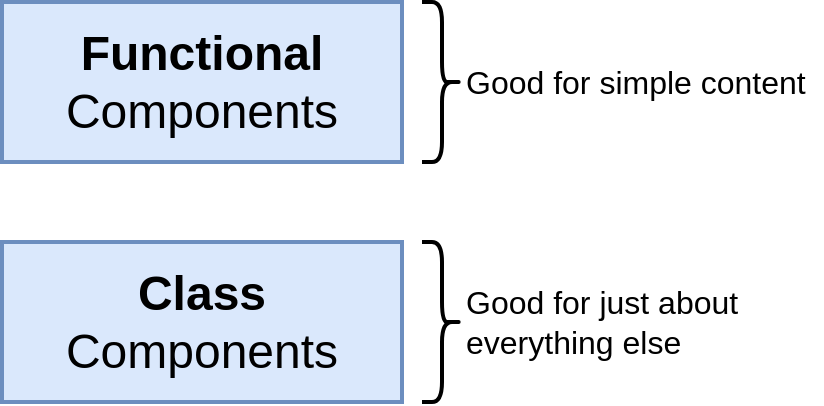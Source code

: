 <mxfile version="10.7.3" type="github"><diagram id="135c9a6a-6300-c412-7ab7-126ad83beb25" name="01 - component"><mxGraphModel dx="1010" dy="555" grid="1" gridSize="10" guides="1" tooltips="1" connect="1" arrows="1" fold="1" page="1" pageScale="1" pageWidth="3300" pageHeight="4681" background="#ffffff" math="0" shadow="0"><root><mxCell id="0"/><mxCell id="1" parent="0"/><mxCell id="2" value="&lt;b&gt;Functional&lt;/b&gt; Components" style="rounded=0;whiteSpace=wrap;html=1;strokeWidth=2;fontSize=24;fillColor=#dae8fc;strokeColor=#6c8ebf;" parent="1" vertex="1"><mxGeometry x="420" y="210" width="200" height="80" as="geometry"/></mxCell><mxCell id="3" value="&lt;b&gt;Class&lt;/b&gt; Components" style="rounded=0;whiteSpace=wrap;html=1;strokeWidth=2;fontSize=24;fillColor=#dae8fc;strokeColor=#6c8ebf;" parent="1" vertex="1"><mxGeometry x="420" y="330" width="200" height="80" as="geometry"/></mxCell><mxCell id="4" value="" style="shape=curlyBracket;whiteSpace=wrap;html=1;rounded=1;strokeWidth=2;fontSize=24;rotation=180;" parent="1" vertex="1"><mxGeometry x="630" y="210" width="20" height="80" as="geometry"/></mxCell><mxCell id="5" value="Good for simple content" style="text;html=1;strokeColor=none;fillColor=none;align=left;verticalAlign=middle;whiteSpace=wrap;rounded=0;fontSize=16;" parent="1" vertex="1"><mxGeometry x="650" y="240" width="180" height="20" as="geometry"/></mxCell><mxCell id="6" value="" style="shape=curlyBracket;whiteSpace=wrap;html=1;rounded=1;strokeWidth=2;fontSize=24;rotation=180;" parent="1" vertex="1"><mxGeometry x="630" y="330" width="20" height="80" as="geometry"/></mxCell><mxCell id="7" value="Good for just about everything else" style="text;html=1;strokeColor=none;fillColor=none;align=left;verticalAlign=middle;whiteSpace=wrap;rounded=0;fontSize=16;" parent="1" vertex="1"><mxGeometry x="650" y="360" width="180" height="20" as="geometry"/></mxCell></root></mxGraphModel></diagram><diagram id="b38b273e-c916-550c-b883-63e623e01d77" name="03 - app"><mxGraphModel dx="1118" dy="502" grid="1" gridSize="10" guides="1" tooltips="1" connect="1" arrows="1" fold="1" page="1" pageScale="1" pageWidth="3300" pageHeight="4681" background="#ffffff" math="0" shadow="0"><root><mxCell id="0"/><mxCell id="1" parent="0"/><mxCell id="2" value="" style="strokeWidth=1;shadow=0;dashed=0;align=center;html=1;shape=mxgraph.mockup.containers.browserWindow;rSize=0;fillColor=#ffffff;strokeColor=#666666;strokeColor2=#008cff;strokeColor3=#c4c4c4;mainText=,;recursiveResize=0;fontSize=19;" vertex="1" parent="1"><mxGeometry x="360" y="230" width="550" height="360" as="geometry"/></mxCell><mxCell id="3" value="Page 1" style="strokeWidth=1;shadow=0;dashed=0;align=center;html=1;shape=mxgraph.mockup.containers.anchor;fontSize=17;fontColor=#666666;align=left;" vertex="1" parent="2"><mxGeometry x="60" y="12" width="110" height="26" as="geometry"/></mxCell><mxCell id="4" value="https://www.draw.io" style="strokeWidth=1;shadow=0;dashed=0;align=center;html=1;shape=mxgraph.mockup.containers.anchor;rSize=0;fontSize=17;fontColor=#666666;align=left;" vertex="1" parent="2"><mxGeometry x="130" y="60" width="250" height="26" as="geometry"/></mxCell><mxCell id="9" value="" style="shape=mxgraph.signs.nature.snowflake;html=1;fillColor=#dae8fc;strokeColor=#6c8ebf;verticalLabelPosition=bottom;verticalAlign=top;align=center;shadow=1;fontSize=19;" vertex="1" parent="2"><mxGeometry x="17" y="132" width="87" height="98" as="geometry"/></mxCell><mxCell id="10" value="" style="shape=mxgraph.signs.nature.snowflake;html=1;fillColor=#dae8fc;strokeColor=#6c8ebf;verticalLabelPosition=bottom;verticalAlign=top;align=center;shadow=1;fontSize=19;" vertex="1" parent="2"><mxGeometry x="450" y="250" width="87" height="98" as="geometry"/></mxCell><mxCell id="11" value="Burr, it's chilly!" style="text;html=1;strokeColor=none;fillColor=none;align=center;verticalAlign=middle;whiteSpace=wrap;rounded=0;shadow=1;fontSize=25;fontStyle=1" vertex="1" parent="2"><mxGeometry x="158.5" y="220" width="233" height="20" as="geometry"/></mxCell><mxCell id="5" value="" style="strokeWidth=1;shadow=0;dashed=0;align=center;html=1;shape=mxgraph.mockup.containers.browserWindow;rSize=0;fillColor=#ffffff;strokeColor=#666666;strokeColor2=#008cff;strokeColor3=#c4c4c4;mainText=,;recursiveResize=0;fontSize=19;" vertex="1" parent="1"><mxGeometry x="930" y="230" width="550" height="360" as="geometry"/></mxCell><mxCell id="6" value="Page 1" style="strokeWidth=1;shadow=0;dashed=0;align=center;html=1;shape=mxgraph.mockup.containers.anchor;fontSize=17;fontColor=#666666;align=left;" vertex="1" parent="5"><mxGeometry x="60" y="12" width="110" height="26" as="geometry"/></mxCell><mxCell id="7" value="https://www.draw.io" style="strokeWidth=1;shadow=0;dashed=0;align=center;html=1;shape=mxgraph.mockup.containers.anchor;rSize=0;fontSize=17;fontColor=#666666;align=left;" vertex="1" parent="5"><mxGeometry x="130" y="60" width="250" height="26" as="geometry"/></mxCell><mxCell id="12" value="Let's hit the beach!" style="text;html=1;strokeColor=none;fillColor=none;align=center;verticalAlign=middle;whiteSpace=wrap;rounded=0;shadow=1;fontSize=25;fontStyle=1" vertex="1" parent="5"><mxGeometry x="158.5" y="220" width="233" height="20" as="geometry"/></mxCell><mxCell id="15" value="" style="shape=mxgraph.signs.nature.sun_3;html=1;fillColor=#ffe6cc;strokeColor=#d79b00;verticalLabelPosition=bottom;verticalAlign=top;align=center;shadow=1;fontSize=25;" vertex="1" parent="5"><mxGeometry x="17" y="122" width="98" height="98" as="geometry"/></mxCell><mxCell id="16" value="" style="shape=mxgraph.signs.nature.sun_3;html=1;fillColor=#ffe6cc;strokeColor=#d79b00;verticalLabelPosition=bottom;verticalAlign=top;align=center;shadow=1;fontSize=25;" vertex="1" parent="5"><mxGeometry x="444.5" y="250" width="98" height="98" as="geometry"/></mxCell><mxCell id="17" value="If the user is:" style="rounded=0;whiteSpace=wrap;html=1;shadow=1;strokeWidth=2;fontSize=25;align=center;fontStyle=1" vertex="1" parent="1"><mxGeometry x="365" y="600" width="180" height="60" as="geometry"/></mxCell><mxCell id="18" value="in the &lt;b&gt;northern&lt;/b&gt; hemisphere" style="rounded=0;whiteSpace=wrap;html=1;shadow=1;strokeWidth=2;fontSize=20;align=center;" vertex="1" parent="1"><mxGeometry x="550" y="600" width="150" height="60" as="geometry"/></mxCell><mxCell id="19" value="and" style="rounded=0;whiteSpace=wrap;html=1;shadow=1;strokeWidth=2;fontSize=20;align=center;" vertex="1" parent="1"><mxGeometry x="700" y="600" width="50" height="60" as="geometry"/></mxCell><mxCell id="20" value="between &lt;b&gt;October&lt;/b&gt; and &lt;b&gt;March&lt;/b&gt;" style="rounded=0;whiteSpace=wrap;html=1;shadow=1;strokeWidth=2;fontSize=18;align=center;" vertex="1" parent="1"><mxGeometry x="750" y="600" width="150" height="60" as="geometry"/></mxCell><mxCell id="21" value="in the &lt;b&gt;southern&lt;/b&gt; hemisphere" style="rounded=0;whiteSpace=wrap;html=1;shadow=1;strokeWidth=2;fontSize=20;align=center;" vertex="1" parent="1"><mxGeometry x="550" y="670" width="150" height="60" as="geometry"/></mxCell><mxCell id="22" value="and" style="rounded=0;whiteSpace=wrap;html=1;shadow=1;strokeWidth=2;fontSize=20;align=center;" vertex="1" parent="1"><mxGeometry x="700" y="670" width="50" height="60" as="geometry"/></mxCell><mxCell id="23" value="between &lt;b&gt;March&lt;/b&gt; and &lt;b&gt;October&lt;/b&gt;" style="rounded=0;whiteSpace=wrap;html=1;shadow=1;strokeWidth=2;fontSize=20;align=center;" vertex="1" parent="1"><mxGeometry x="750" y="670" width="150" height="60" as="geometry"/></mxCell><mxCell id="24" value="If the user is:" style="rounded=0;whiteSpace=wrap;html=1;shadow=1;strokeWidth=2;fontSize=25;align=center;fontStyle=1" vertex="1" parent="1"><mxGeometry x="937.5" y="600" width="180" height="60" as="geometry"/></mxCell><mxCell id="25" value="in the &lt;b&gt;northern&lt;/b&gt; hemisphere" style="rounded=0;whiteSpace=wrap;html=1;shadow=1;strokeWidth=2;fontSize=20;align=center;" vertex="1" parent="1"><mxGeometry x="1122.5" y="600" width="150" height="60" as="geometry"/></mxCell><mxCell id="26" value="and" style="rounded=0;whiteSpace=wrap;html=1;shadow=1;strokeWidth=2;fontSize=20;align=center;" vertex="1" parent="1"><mxGeometry x="1272.5" y="600" width="50" height="60" as="geometry"/></mxCell><mxCell id="27" value="between &lt;b&gt;March&lt;/b&gt; and &lt;b&gt;October&lt;/b&gt;" style="rounded=0;whiteSpace=wrap;html=1;shadow=1;strokeWidth=2;fontSize=18;align=center;" vertex="1" parent="1"><mxGeometry x="1322.5" y="600" width="150" height="60" as="geometry"/></mxCell><mxCell id="28" value="in the &lt;b&gt;southern&lt;/b&gt; hemisphere" style="rounded=0;whiteSpace=wrap;html=1;shadow=1;strokeWidth=2;fontSize=20;align=center;" vertex="1" parent="1"><mxGeometry x="1122.5" y="670" width="150" height="60" as="geometry"/></mxCell><mxCell id="29" value="and" style="rounded=0;whiteSpace=wrap;html=1;shadow=1;strokeWidth=2;fontSize=20;align=center;" vertex="1" parent="1"><mxGeometry x="1272.5" y="670" width="50" height="60" as="geometry"/></mxCell><mxCell id="30" value="between &lt;b style=&quot;font-size: 18px;&quot;&gt;October&lt;/b&gt; and &lt;b style=&quot;font-size: 18px;&quot;&gt;March&lt;/b&gt;" style="rounded=0;whiteSpace=wrap;html=1;shadow=1;strokeWidth=2;fontSize=18;align=center;" vertex="1" parent="1"><mxGeometry x="1322.5" y="670" width="150" height="60" as="geometry"/></mxCell></root></mxGraphModel></diagram><diagram id="d0548cc9-5320-0b9c-56b4-0fb9495e5ba8" name="04 - challenges"><mxGraphModel dx="699" dy="314" grid="1" gridSize="10" guides="1" tooltips="1" connect="1" arrows="1" fold="1" page="1" pageScale="1" pageWidth="3300" pageHeight="4681" background="#ffffff" math="0" shadow="0"><root><mxCell id="0"/><mxCell id="1" parent="0"/><mxCell id="2" value="Need to get the users physical location" style="rounded=0;whiteSpace=wrap;html=1;shadow=1;strokeWidth=2;fontSize=18;align=center;" vertex="1" parent="1"><mxGeometry x="460" y="220" width="350" height="60" as="geometry"/></mxCell><mxCell id="3" value="App Challenges" style="text;html=1;strokeColor=none;fillColor=none;align=center;verticalAlign=middle;whiteSpace=wrap;rounded=0;shadow=1;fontSize=22;fontStyle=1" vertex="1" parent="1"><mxGeometry x="527.5" y="190" width="215" height="20" as="geometry"/></mxCell><mxCell id="4" value="Need to determine the current month" style="rounded=0;whiteSpace=wrap;html=1;shadow=1;strokeWidth=2;fontSize=18;align=center;" vertex="1" parent="1"><mxGeometry x="460" y="290" width="350" height="60" as="geometry"/></mxCell><mxCell id="5" value="Need to change text and styling based on location + month" style="rounded=0;whiteSpace=wrap;html=1;shadow=1;strokeWidth=2;fontSize=18;align=center;" vertex="1" parent="1"><mxGeometry x="460" y="360" width="350" height="60" as="geometry"/></mxCell></root></mxGraphModel></diagram><diagram id="07bbb5fa-17f8-bbfd-c75f-1c35e21137ec" name="05 - hierarchy"><mxGraphModel dx="699" dy="314" grid="1" gridSize="10" guides="1" tooltips="1" connect="1" arrows="1" fold="1" page="1" pageScale="1" pageWidth="3300" pageHeight="4681" background="#ffffff" math="0" shadow="0"><root><mxCell id="0"/><mxCell id="1" parent="0"/><mxCell id="4" style="edgeStyle=orthogonalEdgeStyle;rounded=0;html=1;exitX=0.5;exitY=1;jettySize=auto;orthogonalLoop=1;strokeWidth=2;fontSize=22;" edge="1" parent="1" source="2" target="3"><mxGeometry relative="1" as="geometry"/></mxCell><mxCell id="2" value="App" style="rounded=0;whiteSpace=wrap;html=1;shadow=1;strokeWidth=2;fontSize=22;align=center;" vertex="1" parent="1"><mxGeometry x="680" y="180" width="120" height="60" as="geometry"/></mxCell><mxCell id="3" value="SeasonDisplay" style="rounded=0;whiteSpace=wrap;html=1;shadow=1;strokeWidth=2;fontSize=22;align=center;" vertex="1" parent="1"><mxGeometry x="640" y="350" width="200" height="60" as="geometry"/></mxCell><mxCell id="5" value="" style="shape=curlyBracket;whiteSpace=wrap;html=1;rounded=1;shadow=1;strokeWidth=2;fontSize=22;align=center;" vertex="1" parent="1"><mxGeometry x="640" y="180" width="30" height="60" as="geometry"/></mxCell><mxCell id="6" value="" style="shape=curlyBracket;whiteSpace=wrap;html=1;rounded=1;shadow=1;strokeWidth=2;fontSize=22;align=center;" vertex="1" parent="1"><mxGeometry x="600" y="350" width="30" height="60" as="geometry"/></mxCell><mxCell id="7" value="Has code to determine location + month" style="text;html=1;strokeColor=none;fillColor=none;align=right;verticalAlign=middle;whiteSpace=wrap;rounded=0;shadow=1;fontSize=12;" vertex="1" parent="1"><mxGeometry x="500" y="195" width="140" height="30" as="geometry"/></mxCell><mxCell id="8" value="Shows different text/icons based on props" style="text;html=1;strokeColor=none;fillColor=none;align=right;verticalAlign=middle;whiteSpace=wrap;rounded=0;shadow=1;fontSize=12;" vertex="1" parent="1"><mxGeometry x="460" y="365" width="140" height="30" as="geometry"/></mxCell><mxCell id="9" value="It is summer" style="rounded=0;whiteSpace=wrap;html=1;shadow=1;strokeWidth=2;fontSize=12;align=center;fontStyle=2;fillColor=#f5f5f5;strokeColor=#666666;fontColor=#333333;" vertex="1" parent="1"><mxGeometry x="740" y="290" width="70" height="20" as="geometry"/></mxCell></root></mxGraphModel></diagram><diagram id="571f4bdf-45d3-1124-8949-f28afa1e9a9c" name="07 -geo"><mxGraphModel dx="699" dy="314" grid="1" gridSize="10" guides="1" tooltips="1" connect="1" arrows="1" fold="1" page="1" pageScale="1" pageWidth="3300" pageHeight="4681" background="#ffffff" math="0" shadow="0"><root><mxCell id="0"/><mxCell id="1" parent="0"/><mxCell id="2" value="developer.mozilla.org/en-US/docs/Web/API/Geolocation_API" style="rounded=0;whiteSpace=wrap;html=1;shadow=1;strokeWidth=2;fontSize=16;align=center;" vertex="1" parent="1"><mxGeometry x="500" y="260" width="480" height="60" as="geometry"/></mxCell><mxCell id="3" value="Geolocation API" style="text;html=1;strokeColor=none;fillColor=none;align=center;verticalAlign=middle;whiteSpace=wrap;rounded=0;shadow=1;fontSize=21;fontStyle=1" vertex="1" parent="1"><mxGeometry x="635" y="230" width="210" height="20" as="geometry"/></mxCell></root></mxGraphModel></diagram><diagram id="e0b9c9ac-fe84-3e5a-781c-2610eaebb276" name="06 - timeline"><mxGraphModel dx="699" dy="314" grid="1" gridSize="10" guides="1" tooltips="1" connect="1" arrows="1" fold="1" page="1" pageScale="1" pageWidth="3300" pageHeight="4681" background="#ffffff" math="0" shadow="0"><root><mxCell id="0"/><mxCell id="1" parent="0"/><mxCell id="2" value="JS file loaded by browser" style="rounded=0;whiteSpace=wrap;html=1;shadow=1;strokeWidth=2;fontSize=16;align=center;" vertex="1" parent="1"><mxGeometry x="510" y="90" width="280" height="40" as="geometry"/></mxCell><mxCell id="3" value="App component gets created" style="rounded=0;whiteSpace=wrap;html=1;shadow=1;strokeWidth=2;fontSize=16;align=center;" vertex="1" parent="1"><mxGeometry x="510" y="140" width="280" height="40" as="geometry"/></mxCell><mxCell id="4" value="We call geolocation service" style="rounded=0;whiteSpace=wrap;html=1;shadow=1;strokeWidth=2;fontSize=16;align=center;" vertex="1" parent="1"><mxGeometry x="510" y="190" width="280" height="40" as="geometry"/></mxCell><mxCell id="5" value="App returns JSX, gets rendered to page as HTML" style="rounded=0;whiteSpace=wrap;html=1;shadow=1;strokeWidth=2;fontSize=16;align=center;" vertex="1" parent="1"><mxGeometry x="510" y="240" width="280" height="40" as="geometry"/></mxCell><mxCell id="6" value="We get result of geolocation!" style="rounded=0;whiteSpace=wrap;html=1;shadow=1;strokeWidth=2;fontSize=16;align=center;" vertex="1" parent="1"><mxGeometry x="510" y="320" width="280" height="40" as="geometry"/></mxCell><mxCell id="7" value="" style="endArrow=classic;html=1;strokeWidth=2;fontSize=12;" edge="1" parent="1"><mxGeometry width="50" height="50" relative="1" as="geometry"><mxPoint x="500" y="90" as="sourcePoint"/><mxPoint x="500" y="360" as="targetPoint"/></mxGeometry></mxCell><mxCell id="9" value="Time" style="text;html=1;strokeColor=none;fillColor=none;align=center;verticalAlign=middle;whiteSpace=wrap;rounded=0;shadow=1;fontSize=12;" vertex="1" parent="1"><mxGeometry x="460" y="90" width="40" height="20" as="geometry"/></mxCell><mxCell id="10" value="..." style="text;html=1;strokeColor=none;fillColor=none;align=center;verticalAlign=middle;whiteSpace=wrap;rounded=0;shadow=1;fontSize=16;fontStyle=1" vertex="1" parent="1"><mxGeometry x="630" y="290" width="40" height="20" as="geometry"/></mxCell></root></mxGraphModel></diagram><diagram name="07 - async" id="fb41d762-038f-00e3-d237-1919f80cca71"><mxGraphModel dx="932" dy="419" grid="1" gridSize="10" guides="1" tooltips="1" connect="1" arrows="1" fold="1" page="1" pageScale="1" pageWidth="3300" pageHeight="4681" background="#ffffff" math="0" shadow="0"><root><mxCell id="0"/><mxCell id="1" parent="0"/><mxCell id="2" value="JS file loaded by browser" style="rounded=0;whiteSpace=wrap;html=1;shadow=1;strokeWidth=2;fontSize=16;align=center;" vertex="1" parent="1"><mxGeometry x="510" y="90" width="360" height="40" as="geometry"/></mxCell><mxCell id="3" value="App component gets created" style="rounded=0;whiteSpace=wrap;html=1;shadow=1;strokeWidth=2;fontSize=16;align=center;" vertex="1" parent="1"><mxGeometry x="510" y="140" width="360" height="40" as="geometry"/></mxCell><mxCell id="4" value="We call geolocation service" style="rounded=0;whiteSpace=wrap;html=1;shadow=1;strokeWidth=2;fontSize=16;align=center;" vertex="1" parent="1"><mxGeometry x="510" y="190" width="360" height="40" as="geometry"/></mxCell><mxCell id="5" value="App returns JSX, gets rendered to page as HTML" style="rounded=0;whiteSpace=wrap;html=1;shadow=1;strokeWidth=2;fontSize=16;align=center;" vertex="1" parent="1"><mxGeometry x="510" y="240" width="360" height="40" as="geometry"/></mxCell><mxCell id="6" value="We get result of geolocation!" style="rounded=0;whiteSpace=wrap;html=1;shadow=1;strokeWidth=2;fontSize=16;align=center;" vertex="1" parent="1"><mxGeometry x="510" y="320" width="360" height="40" as="geometry"/></mxCell><mxCell id="7" value="" style="endArrow=classic;html=1;strokeWidth=2;fontSize=12;" edge="1" parent="1"><mxGeometry width="50" height="50" relative="1" as="geometry"><mxPoint x="500" y="90" as="sourcePoint"/><mxPoint x="500" y="410" as="targetPoint"/></mxGeometry></mxCell><mxCell id="8" value="Time" style="text;html=1;strokeColor=none;fillColor=none;align=center;verticalAlign=middle;whiteSpace=wrap;rounded=0;shadow=1;fontSize=12;" vertex="1" parent="1"><mxGeometry x="460" y="90" width="40" height="20" as="geometry"/></mxCell><mxCell id="9" value="..." style="text;html=1;strokeColor=none;fillColor=none;align=center;verticalAlign=middle;whiteSpace=wrap;rounded=0;shadow=1;fontSize=16;fontStyle=1" vertex="1" parent="1"><mxGeometry x="670" y="290" width="40" height="20" as="geometry"/></mxCell><mxCell id="10" value="Tell the component to rerender itself with this new information" style="rounded=0;whiteSpace=wrap;html=1;shadow=1;strokeWidth=2;fontSize=16;align=center;fillColor=#d5e8d4;strokeColor=#82b366;" vertex="1" parent="1"><mxGeometry x="510" y="370" width="360" height="40" as="geometry"/></mxCell></root></mxGraphModel></diagram><diagram id="268ae3a5-9578-1858-c67f-ffedf8be4383" name="11 - state"><mxGraphModel dx="699" dy="314" grid="1" gridSize="10" guides="1" tooltips="1" connect="1" arrows="1" fold="1" page="1" pageScale="1" pageWidth="3300" pageHeight="4681" background="#ffffff" math="0" shadow="0"><root><mxCell id="0"/><mxCell id="1" parent="0"/><mxCell id="2" value="JS file loaded by browser" style="rounded=0;whiteSpace=wrap;html=1;shadow=1;strokeWidth=2;fontSize=16;align=center;" vertex="1" parent="1"><mxGeometry x="530" y="220" width="360" height="40" as="geometry"/></mxCell><mxCell id="3" value="App components 'constructor' function gets called" style="rounded=0;whiteSpace=wrap;html=1;shadow=1;strokeWidth=2;fontSize=16;align=center;" vertex="1" parent="1"><mxGeometry x="530" y="320" width="360" height="40" as="geometry"/></mxCell><mxCell id="4" value="We call geolocation service" style="rounded=0;whiteSpace=wrap;html=1;shadow=1;strokeWidth=2;fontSize=16;align=center;" vertex="1" parent="1"><mxGeometry x="530" y="420" width="360" height="40" as="geometry"/></mxCell><mxCell id="5" value="App returns JSX, gets rendered to page as HTML" style="rounded=0;whiteSpace=wrap;html=1;shadow=1;strokeWidth=2;fontSize=16;align=center;fontStyle=1" vertex="1" parent="1"><mxGeometry x="530" y="520" width="360" height="40" as="geometry"/></mxCell><mxCell id="6" value="We get result of geolocation!" style="rounded=0;whiteSpace=wrap;html=1;shadow=1;strokeWidth=2;fontSize=16;align=center;" vertex="1" parent="1"><mxGeometry x="530" y="600" width="360" height="40" as="geometry"/></mxCell><mxCell id="7" value="" style="endArrow=classic;html=1;strokeWidth=2;fontSize=12;" edge="1" parent="1"><mxGeometry width="50" height="50" relative="1" as="geometry"><mxPoint x="520" y="220" as="sourcePoint"/><mxPoint x="520" y="890" as="targetPoint"/></mxGeometry></mxCell><mxCell id="8" value="Time" style="text;html=1;strokeColor=none;fillColor=none;align=center;verticalAlign=middle;whiteSpace=wrap;rounded=0;shadow=1;fontSize=12;" vertex="1" parent="1"><mxGeometry x="480" y="220" width="40" height="20" as="geometry"/></mxCell><mxCell id="9" value="..." style="text;html=1;strokeColor=none;fillColor=none;align=center;verticalAlign=middle;whiteSpace=wrap;rounded=0;shadow=1;fontSize=16;fontStyle=1" vertex="1" parent="1"><mxGeometry x="690" y="570" width="40" height="20" as="geometry"/></mxCell><mxCell id="13" value="Instance of App component is created" style="rounded=0;whiteSpace=wrap;html=1;shadow=1;strokeWidth=2;fontSize=16;align=center;" vertex="1" parent="1"><mxGeometry x="530" y="270" width="360" height="40" as="geometry"/></mxCell><mxCell id="14" value="State object is created and assigned to the 'this.state' property" style="rounded=0;whiteSpace=wrap;html=1;shadow=1;strokeWidth=2;fontSize=16;align=center;" vertex="1" parent="1"><mxGeometry x="530" y="370" width="360" height="40" as="geometry"/></mxCell><mxCell id="15" value="React calls the components render method" style="rounded=0;whiteSpace=wrap;html=1;shadow=1;strokeWidth=2;fontSize=16;align=center;" vertex="1" parent="1"><mxGeometry x="530" y="470" width="360" height="40" as="geometry"/></mxCell><mxCell id="16" value="We update our state object with a call to 'this.setState'" style="rounded=0;whiteSpace=wrap;html=1;shadow=1;strokeWidth=2;fontSize=16;align=center;" vertex="1" parent="1"><mxGeometry x="530" y="650" width="360" height="40" as="geometry"/></mxCell><mxCell id="17" value="React sees that we updated the state of a component" style="rounded=0;whiteSpace=wrap;html=1;shadow=1;strokeWidth=2;fontSize=16;align=center;" vertex="1" parent="1"><mxGeometry x="530" y="700" width="360" height="40" as="geometry"/></mxCell><mxCell id="18" value="React calls our 'render' method a second time" style="rounded=0;whiteSpace=wrap;html=1;shadow=1;strokeWidth=2;fontSize=16;align=center;" vertex="1" parent="1"><mxGeometry x="530" y="750" width="360" height="40" as="geometry"/></mxCell><mxCell id="19" value="Render method returns some (updated) JSX" style="rounded=0;whiteSpace=wrap;html=1;shadow=1;strokeWidth=2;fontSize=16;align=center;fontStyle=1" vertex="1" parent="1"><mxGeometry x="530" y="800" width="360" height="40" as="geometry"/></mxCell><mxCell id="20" value="React takes that JSX and updates content on the screen" style="rounded=0;whiteSpace=wrap;html=1;shadow=1;strokeWidth=2;fontSize=16;align=center;" vertex="1" parent="1"><mxGeometry x="530" y="850" width="360" height="40" as="geometry"/></mxCell></root></mxGraphModel></diagram><diagram id="9293fff5-c206-628e-585f-874989c804d8" name="12 - neither"><mxGraphModel dx="932" dy="419" grid="1" gridSize="10" guides="1" tooltips="1" connect="1" arrows="1" fold="1" page="1" pageScale="1" pageWidth="3300" pageHeight="4681" background="#ffffff" math="0" shadow="0"><root><mxCell id="0"/><mxCell id="1" parent="0"/><mxCell id="5" style="edgeStyle=orthogonalEdgeStyle;rounded=0;html=1;exitX=1;exitY=0.5;jettySize=auto;orthogonalLoop=1;strokeWidth=2;fontSize=18;" edge="1" parent="1" source="2"><mxGeometry relative="1" as="geometry"><mxPoint x="870.333" y="310.333" as="targetPoint"/></mxGeometry></mxCell><mxCell id="2" value="No errorMessage" style="rounded=0;whiteSpace=wrap;html=1;shadow=1;strokeWidth=2;fontSize=18;align=center;fillColor=#ffe6cc;strokeColor=#d79b00;" vertex="1" parent="1"><mxGeometry x="650" y="280" width="180" height="60" as="geometry"/></mxCell><mxCell id="4" value="Have latitude" style="rounded=0;whiteSpace=wrap;html=1;shadow=1;strokeWidth=2;fontSize=18;align=center;fillColor=#d5e8d4;strokeColor=#82b366;" vertex="1" parent="1"><mxGeometry x="470" y="280" width="180" height="60" as="geometry"/></mxCell><mxCell id="6" value="Show latittude" style="rounded=0;whiteSpace=wrap;html=1;shadow=1;strokeWidth=2;fontSize=18;align=center;" vertex="1" parent="1"><mxGeometry x="870" y="280" width="180" height="60" as="geometry"/></mxCell><mxCell id="7" style="edgeStyle=orthogonalEdgeStyle;rounded=0;html=1;exitX=1;exitY=0.5;jettySize=auto;orthogonalLoop=1;strokeWidth=2;fontSize=18;" edge="1" source="8" parent="1"><mxGeometry relative="1" as="geometry"><mxPoint x="870.333" y="390.333" as="targetPoint"/></mxGeometry></mxCell><mxCell id="8" value="Have errorMessage" style="rounded=0;whiteSpace=wrap;html=1;shadow=1;strokeWidth=2;fontSize=18;align=center;fillColor=#d5e8d4;strokeColor=#82b366;" vertex="1" parent="1"><mxGeometry x="650" y="360" width="180" height="60" as="geometry"/></mxCell><mxCell id="9" value="No latitude" style="rounded=0;whiteSpace=wrap;html=1;shadow=1;strokeWidth=2;fontSize=18;align=center;fillColor=#ffe6cc;strokeColor=#d79b00;" vertex="1" parent="1"><mxGeometry x="470" y="360" width="180" height="60" as="geometry"/></mxCell><mxCell id="10" value="Show error" style="rounded=0;whiteSpace=wrap;html=1;shadow=1;strokeWidth=2;fontSize=18;align=center;" vertex="1" parent="1"><mxGeometry x="870" y="360" width="180" height="60" as="geometry"/></mxCell><mxCell id="11" style="edgeStyle=orthogonalEdgeStyle;rounded=0;html=1;exitX=1;exitY=0.5;jettySize=auto;orthogonalLoop=1;strokeWidth=2;fontSize=18;" edge="1" source="12" parent="1"><mxGeometry relative="1" as="geometry"><mxPoint x="870.333" y="470.333" as="targetPoint"/></mxGeometry></mxCell><mxCell id="12" value="No errorMessage" style="rounded=0;whiteSpace=wrap;html=1;shadow=1;strokeWidth=2;fontSize=18;align=center;fillColor=#ffe6cc;strokeColor=#d79b00;" vertex="1" parent="1"><mxGeometry x="650" y="440" width="180" height="60" as="geometry"/></mxCell><mxCell id="13" value="No latitude" style="rounded=0;whiteSpace=wrap;html=1;shadow=1;strokeWidth=2;fontSize=18;align=center;fillColor=#ffe6cc;strokeColor=#d79b00;" vertex="1" parent="1"><mxGeometry x="470" y="440" width="180" height="60" as="geometry"/></mxCell><mxCell id="14" value="Show &quot;loading&quot;" style="rounded=0;whiteSpace=wrap;html=1;shadow=1;strokeWidth=2;fontSize=18;align=center;" vertex="1" parent="1"><mxGeometry x="870" y="440" width="180" height="60" as="geometry"/></mxCell></root></mxGraphModel></diagram><diagram id="88bb7be3-4a9e-2ce4-f7a0-e6b5838fba54" name="15 - purpose"><mxGraphModel dx="849" dy="419" grid="1" gridSize="10" guides="1" tooltips="1" connect="1" arrows="1" fold="1" page="1" pageScale="1" pageWidth="3300" pageHeight="4681" background="#ffffff" math="0" shadow="0"><root><mxCell id="0"/><mxCell id="1" parent="0"/><mxCell id="2" value="constructor" style="rounded=0;whiteSpace=wrap;html=1;shadow=1;strokeWidth=2;fontSize=18;align=center;" vertex="1" parent="1"><mxGeometry x="595" y="170" width="230" height="40" as="geometry"/></mxCell><mxCell id="3" value="Component Lifecycle" style="text;html=1;strokeColor=none;fillColor=none;align=center;verticalAlign=middle;whiteSpace=wrap;rounded=0;shadow=1;fontSize=18;fontStyle=1" vertex="1" parent="1"><mxGeometry x="610" y="135" width="200" height="20" as="geometry"/></mxCell><mxCell id="4" value="componentDidMount" style="rounded=0;whiteSpace=wrap;html=1;shadow=1;strokeWidth=2;fontSize=18;align=center;" vertex="1" parent="1"><mxGeometry x="595" y="300" width="230" height="40" as="geometry"/></mxCell><mxCell id="5" value="render" style="rounded=0;whiteSpace=wrap;html=1;shadow=1;strokeWidth=2;fontSize=18;align=center;" vertex="1" parent="1"><mxGeometry x="595" y="220" width="230" height="40" as="geometry"/></mxCell><mxCell id="7" value="Content visible on screen" style="text;html=1;strokeColor=none;fillColor=none;align=center;verticalAlign=middle;whiteSpace=wrap;rounded=0;shadow=1;fontSize=13;fontStyle=2" vertex="1" parent="1"><mxGeometry x="615" y="270" width="195" height="20" as="geometry"/></mxCell><mxCell id="8" value="" style="endArrow=classic;html=1;strokeWidth=2;fontSize=18;" edge="1" parent="1"><mxGeometry width="50" height="50" relative="1" as="geometry"><mxPoint x="585" y="170" as="sourcePoint"/><mxPoint x="585" y="500" as="targetPoint"/></mxGeometry></mxCell><mxCell id="9" value="Time" style="text;html=1;strokeColor=none;fillColor=none;align=center;verticalAlign=middle;whiteSpace=wrap;rounded=0;shadow=1;fontSize=18;" vertex="1" parent="1"><mxGeometry x="540" y="170" width="40" height="20" as="geometry"/></mxCell><mxCell id="10" value="componentDidUpdate" style="rounded=0;whiteSpace=wrap;html=1;shadow=1;strokeWidth=2;fontSize=18;align=center;" vertex="1" parent="1"><mxGeometry x="595" y="378" width="230" height="40" as="geometry"/></mxCell><mxCell id="11" value="Sit and wait for updates..." style="text;html=1;strokeColor=none;fillColor=none;align=center;verticalAlign=middle;whiteSpace=wrap;rounded=0;shadow=1;fontSize=13;fontStyle=2" vertex="1" parent="1"><mxGeometry x="612.5" y="350" width="195" height="20" as="geometry"/></mxCell><mxCell id="12" value="Sit and wait until this component is not longer shown" style="text;html=1;strokeColor=none;fillColor=none;align=center;verticalAlign=middle;whiteSpace=wrap;rounded=0;shadow=1;fontSize=13;fontStyle=2" vertex="1" parent="1"><mxGeometry x="612.5" y="429" width="195" height="20" as="geometry"/></mxCell><mxCell id="13" value="componentWillUnmount" style="rounded=0;whiteSpace=wrap;html=1;shadow=1;strokeWidth=2;fontSize=18;align=center;" vertex="1" parent="1"><mxGeometry x="597.5" y="460" width="230" height="40" as="geometry"/></mxCell><mxCell id="16" value="" style="shape=curlyBracket;whiteSpace=wrap;html=1;rounded=1;shadow=1;strokeWidth=2;fontSize=13;align=center;rotation=180;" vertex="1" parent="1"><mxGeometry x="830" y="170" width="20" height="40" as="geometry"/></mxCell><mxCell id="17" value="Good place to do one-time setup" style="text;html=1;strokeColor=none;fillColor=none;align=left;verticalAlign=middle;whiteSpace=wrap;rounded=0;shadow=1;fontSize=11;" vertex="1" parent="1"><mxGeometry x="850" y="175" width="120" height="30" as="geometry"/></mxCell><mxCell id="18" value="" style="shape=curlyBracket;whiteSpace=wrap;html=1;rounded=1;shadow=1;strokeWidth=2;fontSize=13;align=center;rotation=180;" vertex="1" parent="1"><mxGeometry x="830" y="220" width="20" height="40" as="geometry"/></mxCell><mxCell id="19" value="Avoid doing anything besides returning JSX" style="text;html=1;strokeColor=none;fillColor=none;align=left;verticalAlign=middle;whiteSpace=wrap;rounded=0;shadow=1;fontSize=11;" vertex="1" parent="1"><mxGeometry x="850" y="225" width="120" height="30" as="geometry"/></mxCell><mxCell id="20" value="" style="shape=curlyBracket;whiteSpace=wrap;html=1;rounded=1;shadow=1;strokeWidth=2;fontSize=13;align=center;rotation=180;" vertex="1" parent="1"><mxGeometry x="830" y="300" width="20" height="40" as="geometry"/></mxCell><mxCell id="21" value="Good place to do data-loading!" style="text;html=1;strokeColor=none;fillColor=none;align=left;verticalAlign=middle;whiteSpace=wrap;rounded=0;shadow=1;fontSize=11;" vertex="1" parent="1"><mxGeometry x="850" y="305" width="120" height="30" as="geometry"/></mxCell><mxCell id="24" value="" style="shape=curlyBracket;whiteSpace=wrap;html=1;rounded=1;shadow=1;strokeWidth=2;fontSize=13;align=center;rotation=180;" vertex="1" parent="1"><mxGeometry x="830" y="378" width="20" height="40" as="geometry"/></mxCell><mxCell id="25" value="Good place to do more data-loading when state/props change" style="text;html=1;strokeColor=none;fillColor=none;align=left;verticalAlign=middle;whiteSpace=wrap;rounded=0;shadow=1;fontSize=11;" vertex="1" parent="1"><mxGeometry x="850" y="383" width="170" height="30" as="geometry"/></mxCell><mxCell id="26" value="" style="shape=curlyBracket;whiteSpace=wrap;html=1;rounded=1;shadow=1;strokeWidth=2;fontSize=13;align=center;rotation=180;" vertex="1" parent="1"><mxGeometry x="832" y="460" width="20" height="40" as="geometry"/></mxCell><mxCell id="27" value="Good place to do cleanup (especially for non-React stuff)" style="text;html=1;strokeColor=none;fillColor=none;align=left;verticalAlign=middle;whiteSpace=wrap;rounded=0;shadow=1;fontSize=11;" vertex="1" parent="1"><mxGeometry x="852" y="465" width="188" height="30" as="geometry"/></mxCell></root></mxGraphModel></diagram><diagram name="14 - others" id="fbc3a868-f950-1756-890a-6b0e220ea7f5"><mxGraphModel dx="849" dy="419" grid="1" gridSize="10" guides="1" tooltips="1" connect="1" arrows="1" fold="1" page="1" pageScale="1" pageWidth="3300" pageHeight="4681" background="#ffffff" math="0" shadow="0"><root><mxCell id="0"/><mxCell id="1" parent="0"/><mxCell id="2" value="constructor" style="rounded=0;whiteSpace=wrap;html=1;shadow=1;strokeWidth=2;fontSize=18;align=center;" vertex="1" parent="1"><mxGeometry x="595" y="170" width="230" height="40" as="geometry"/></mxCell><mxCell id="3" value="Component Lifecycle" style="text;html=1;strokeColor=none;fillColor=none;align=center;verticalAlign=middle;whiteSpace=wrap;rounded=0;shadow=1;fontSize=18;fontStyle=1" vertex="1" parent="1"><mxGeometry x="607.5" y="147" width="200" height="20" as="geometry"/></mxCell><mxCell id="4" value="componentDidMount" style="rounded=0;whiteSpace=wrap;html=1;shadow=1;strokeWidth=2;fontSize=18;align=center;" vertex="1" parent="1"><mxGeometry x="595" y="300" width="230" height="40" as="geometry"/></mxCell><mxCell id="5" value="render" style="rounded=0;whiteSpace=wrap;html=1;shadow=1;strokeWidth=2;fontSize=18;align=center;" vertex="1" parent="1"><mxGeometry x="595" y="220" width="230" height="40" as="geometry"/></mxCell><mxCell id="6" value="Content visible on screen" style="text;html=1;strokeColor=none;fillColor=none;align=center;verticalAlign=middle;whiteSpace=wrap;rounded=0;shadow=1;fontSize=13;fontStyle=2" vertex="1" parent="1"><mxGeometry x="615" y="270" width="195" height="20" as="geometry"/></mxCell><mxCell id="7" value="" style="endArrow=classic;html=1;strokeWidth=2;fontSize=18;" edge="1" parent="1"><mxGeometry width="50" height="50" relative="1" as="geometry"><mxPoint x="585" y="170" as="sourcePoint"/><mxPoint x="585" y="500" as="targetPoint"/></mxGeometry></mxCell><mxCell id="8" value="Time" style="text;html=1;strokeColor=none;fillColor=none;align=center;verticalAlign=middle;whiteSpace=wrap;rounded=0;shadow=1;fontSize=18;" vertex="1" parent="1"><mxGeometry x="540" y="170" width="40" height="20" as="geometry"/></mxCell><mxCell id="9" value="componentDidUpdate" style="rounded=0;whiteSpace=wrap;html=1;shadow=1;strokeWidth=2;fontSize=18;align=center;" vertex="1" parent="1"><mxGeometry x="595" y="378" width="230" height="40" as="geometry"/></mxCell><mxCell id="10" value="Sit and wait for updates..." style="text;html=1;strokeColor=none;fillColor=none;align=center;verticalAlign=middle;whiteSpace=wrap;rounded=0;shadow=1;fontSize=13;fontStyle=2" vertex="1" parent="1"><mxGeometry x="612.5" y="350" width="195" height="20" as="geometry"/></mxCell><mxCell id="11" value="Sit and wait until this component is not longer shown" style="text;html=1;strokeColor=none;fillColor=none;align=center;verticalAlign=middle;whiteSpace=wrap;rounded=0;shadow=1;fontSize=13;fontStyle=2" vertex="1" parent="1"><mxGeometry x="612.5" y="429" width="195" height="20" as="geometry"/></mxCell><mxCell id="12" value="componentWillUnmount" style="rounded=0;whiteSpace=wrap;html=1;shadow=1;strokeWidth=2;fontSize=18;align=center;" vertex="1" parent="1"><mxGeometry x="597.5" y="460" width="230" height="40" as="geometry"/></mxCell><mxCell id="13" value="shouldComponentUpdate" style="rounded=0;whiteSpace=wrap;html=1;shadow=1;strokeWidth=2;fontSize=18;align=center;" vertex="1" parent="1"><mxGeometry x="910" y="220" width="230" height="40" as="geometry"/></mxCell><mxCell id="14" value="getDerivedStateFromProps" style="rounded=0;whiteSpace=wrap;html=1;shadow=1;strokeWidth=2;fontSize=18;align=center;" vertex="1" parent="1"><mxGeometry x="910" y="270" width="230" height="40" as="geometry"/></mxCell><mxCell id="15" value="getSnapshotBeforeUpdate" style="rounded=0;whiteSpace=wrap;html=1;shadow=1;strokeWidth=2;fontSize=18;align=center;" vertex="1" parent="1"><mxGeometry x="910" y="320" width="230" height="40" as="geometry"/></mxCell><mxCell id="16" value="Other lifecycle methods (rarely used)" style="text;html=1;strokeColor=none;fillColor=none;align=center;verticalAlign=middle;whiteSpace=wrap;rounded=0;shadow=1;fontSize=18;fontStyle=1" vertex="1" parent="1"><mxGeometry x="925" y="189" width="200" height="20" as="geometry"/></mxCell></root></mxGraphModel></diagram><diagram id="a6c106b0-14c2-fefe-abec-54485f88c31b" name="16 - babel"><mxGraphModel dx="699" dy="314" grid="1" gridSize="10" guides="1" tooltips="1" connect="1" arrows="1" fold="1" page="1" pageScale="1" pageWidth="3300" pageHeight="4681" background="#ffffff" math="0" shadow="0"><root><mxCell id="0"/><mxCell id="1" parent="0"/><mxCell id="2" value="babeljs.io" style="rounded=0;whiteSpace=wrap;html=1;shadow=1;strokeWidth=2;fontSize=23;align=center;fontStyle=1;fillColor=#dae8fc;strokeColor=#6c8ebf;" vertex="1" parent="1"><mxGeometry x="500" y="260" width="270" height="60" as="geometry"/></mxCell></root></mxGraphModel></diagram><diagram id="26b6499f-04b0-7647-e057-73f72f0aba4f" name="17 - month"><mxGraphModel dx="1118" dy="502" grid="1" gridSize="10" guides="1" tooltips="1" connect="1" arrows="1" fold="1" page="1" pageScale="1" pageWidth="3300" pageHeight="4681" background="#ffffff" math="0" shadow="0"><root><mxCell id="0"/><mxCell id="1" parent="0"/><mxCell id="2" value="0" style="rounded=0;whiteSpace=wrap;html=1;shadow=1;strokeWidth=2;fontSize=23;align=center;fillColor=#dae8fc;strokeColor=#6c8ebf;" vertex="1" parent="1"><mxGeometry x="450" y="240" width="90" height="60" as="geometry"/></mxCell><mxCell id="3" value="Jan" style="rounded=0;whiteSpace=wrap;html=1;shadow=1;strokeWidth=2;fontSize=23;align=center;" vertex="1" parent="1"><mxGeometry x="450" y="300" width="90" height="60" as="geometry"/></mxCell><mxCell id="4" value="1" style="rounded=0;whiteSpace=wrap;html=1;shadow=1;strokeWidth=2;fontSize=23;align=center;fillColor=#dae8fc;strokeColor=#6c8ebf;" vertex="1" parent="1"><mxGeometry x="540" y="240" width="90" height="60" as="geometry"/></mxCell><mxCell id="5" value="Feb" style="rounded=0;whiteSpace=wrap;html=1;shadow=1;strokeWidth=2;fontSize=23;align=center;" vertex="1" parent="1"><mxGeometry x="540" y="300" width="90" height="60" as="geometry"/></mxCell><mxCell id="6" value="2" style="rounded=0;whiteSpace=wrap;html=1;shadow=1;strokeWidth=2;fontSize=23;align=center;fillColor=#dae8fc;strokeColor=#6c8ebf;" vertex="1" parent="1"><mxGeometry x="630" y="240" width="90" height="60" as="geometry"/></mxCell><mxCell id="7" value="Mar" style="rounded=0;whiteSpace=wrap;html=1;shadow=1;strokeWidth=2;fontSize=23;align=center;" vertex="1" parent="1"><mxGeometry x="630" y="300" width="90" height="60" as="geometry"/></mxCell><mxCell id="8" value="3" style="rounded=0;whiteSpace=wrap;html=1;shadow=1;strokeWidth=2;fontSize=23;align=center;fillColor=#ffe6cc;strokeColor=#d79b00;" vertex="1" parent="1"><mxGeometry x="720" y="240" width="90" height="60" as="geometry"/></mxCell><mxCell id="9" value="Apr" style="rounded=0;whiteSpace=wrap;html=1;shadow=1;strokeWidth=2;fontSize=23;align=center;" vertex="1" parent="1"><mxGeometry x="720" y="300" width="90" height="60" as="geometry"/></mxCell><mxCell id="10" value="4" style="rounded=0;whiteSpace=wrap;html=1;shadow=1;strokeWidth=2;fontSize=23;align=center;fillColor=#ffe6cc;strokeColor=#d79b00;" vertex="1" parent="1"><mxGeometry x="810" y="240" width="90" height="60" as="geometry"/></mxCell><mxCell id="11" value="May" style="rounded=0;whiteSpace=wrap;html=1;shadow=1;strokeWidth=2;fontSize=23;align=center;" vertex="1" parent="1"><mxGeometry x="810" y="300" width="90" height="60" as="geometry"/></mxCell><mxCell id="12" value="5" style="rounded=0;whiteSpace=wrap;html=1;shadow=1;strokeWidth=2;fontSize=23;align=center;fillColor=#ffe6cc;strokeColor=#d79b00;" vertex="1" parent="1"><mxGeometry x="900" y="240" width="90" height="60" as="geometry"/></mxCell><mxCell id="13" value="Jun" style="rounded=0;whiteSpace=wrap;html=1;shadow=1;strokeWidth=2;fontSize=23;align=center;" vertex="1" parent="1"><mxGeometry x="900" y="300" width="90" height="60" as="geometry"/></mxCell><mxCell id="14" value="6" style="rounded=0;whiteSpace=wrap;html=1;shadow=1;strokeWidth=2;fontSize=23;align=center;fillColor=#ffe6cc;strokeColor=#d79b00;" vertex="1" parent="1"><mxGeometry x="990" y="240" width="90" height="60" as="geometry"/></mxCell><mxCell id="15" value="Jul" style="rounded=0;whiteSpace=wrap;html=1;shadow=1;strokeWidth=2;fontSize=23;align=center;" vertex="1" parent="1"><mxGeometry x="990" y="300" width="90" height="60" as="geometry"/></mxCell><mxCell id="16" value="7" style="rounded=0;whiteSpace=wrap;html=1;shadow=1;strokeWidth=2;fontSize=23;align=center;fillColor=#ffe6cc;strokeColor=#d79b00;" vertex="1" parent="1"><mxGeometry x="1080" y="240" width="90" height="60" as="geometry"/></mxCell><mxCell id="17" value="Aug" style="rounded=0;whiteSpace=wrap;html=1;shadow=1;strokeWidth=2;fontSize=23;align=center;" vertex="1" parent="1"><mxGeometry x="1080" y="300" width="90" height="60" as="geometry"/></mxCell><mxCell id="18" value="8" style="rounded=0;whiteSpace=wrap;html=1;shadow=1;strokeWidth=2;fontSize=23;align=center;fillColor=#ffe6cc;strokeColor=#d79b00;" vertex="1" parent="1"><mxGeometry x="1170" y="240" width="90" height="60" as="geometry"/></mxCell><mxCell id="19" value="Sept" style="rounded=0;whiteSpace=wrap;html=1;shadow=1;strokeWidth=2;fontSize=23;align=center;" vertex="1" parent="1"><mxGeometry x="1170" y="300" width="90" height="60" as="geometry"/></mxCell><mxCell id="20" value="9" style="rounded=0;whiteSpace=wrap;html=1;shadow=1;strokeWidth=2;fontSize=23;align=center;fillColor=#dae8fc;strokeColor=#6c8ebf;" vertex="1" parent="1"><mxGeometry x="1260" y="240" width="90" height="60" as="geometry"/></mxCell><mxCell id="21" value="Oct" style="rounded=0;whiteSpace=wrap;html=1;shadow=1;strokeWidth=2;fontSize=23;align=center;" vertex="1" parent="1"><mxGeometry x="1260" y="300" width="90" height="60" as="geometry"/></mxCell><mxCell id="22" value="10" style="rounded=0;whiteSpace=wrap;html=1;shadow=1;strokeWidth=2;fontSize=23;align=center;fillColor=#dae8fc;strokeColor=#6c8ebf;" vertex="1" parent="1"><mxGeometry x="1350" y="240" width="90" height="60" as="geometry"/></mxCell><mxCell id="23" value="Nov" style="rounded=0;whiteSpace=wrap;html=1;shadow=1;strokeWidth=2;fontSize=23;align=center;" vertex="1" parent="1"><mxGeometry x="1350" y="300" width="90" height="60" as="geometry"/></mxCell><mxCell id="24" value="11" style="rounded=0;whiteSpace=wrap;html=1;shadow=1;strokeWidth=2;fontSize=23;align=center;fillColor=#dae8fc;strokeColor=#6c8ebf;" vertex="1" parent="1"><mxGeometry x="1440" y="240" width="90" height="60" as="geometry"/></mxCell><mxCell id="25" value="Dec" style="rounded=0;whiteSpace=wrap;html=1;shadow=1;strokeWidth=2;fontSize=23;align=center;" vertex="1" parent="1"><mxGeometry x="1440" y="300" width="90" height="60" as="geometry"/></mxCell><mxCell id="26" value="Northern Hemisphere" style="text;html=1;strokeColor=none;fillColor=none;align=center;verticalAlign=middle;whiteSpace=wrap;rounded=0;shadow=1;fontSize=23;" vertex="1" parent="1"><mxGeometry x="450" y="190" width="225" height="20" as="geometry"/></mxCell><mxCell id="27" value="0" style="rounded=0;whiteSpace=wrap;html=1;shadow=1;strokeWidth=2;fontSize=23;align=center;fillColor=#ffe6cc;strokeColor=#d79b00;" vertex="1" parent="1"><mxGeometry x="450" y="470" width="90" height="60" as="geometry"/></mxCell><mxCell id="28" value="Jan" style="rounded=0;whiteSpace=wrap;html=1;shadow=1;strokeWidth=2;fontSize=23;align=center;" vertex="1" parent="1"><mxGeometry x="450" y="530" width="90" height="60" as="geometry"/></mxCell><mxCell id="29" value="1" style="rounded=0;whiteSpace=wrap;html=1;shadow=1;strokeWidth=2;fontSize=23;align=center;fillColor=#ffe6cc;strokeColor=#d79b00;" vertex="1" parent="1"><mxGeometry x="540" y="470" width="90" height="60" as="geometry"/></mxCell><mxCell id="30" value="Feb" style="rounded=0;whiteSpace=wrap;html=1;shadow=1;strokeWidth=2;fontSize=23;align=center;" vertex="1" parent="1"><mxGeometry x="540" y="530" width="90" height="60" as="geometry"/></mxCell><mxCell id="31" value="2" style="rounded=0;whiteSpace=wrap;html=1;shadow=1;strokeWidth=2;fontSize=23;align=center;fillColor=#ffe6cc;strokeColor=#d79b00;" vertex="1" parent="1"><mxGeometry x="630" y="470" width="90" height="60" as="geometry"/></mxCell><mxCell id="32" value="Mar" style="rounded=0;whiteSpace=wrap;html=1;shadow=1;strokeWidth=2;fontSize=23;align=center;" vertex="1" parent="1"><mxGeometry x="630" y="530" width="90" height="60" as="geometry"/></mxCell><mxCell id="33" value="3" style="rounded=0;whiteSpace=wrap;html=1;shadow=1;strokeWidth=2;fontSize=23;align=center;fillColor=#dae8fc;strokeColor=#6c8ebf;" vertex="1" parent="1"><mxGeometry x="720" y="470" width="90" height="60" as="geometry"/></mxCell><mxCell id="34" value="Apr" style="rounded=0;whiteSpace=wrap;html=1;shadow=1;strokeWidth=2;fontSize=23;align=center;" vertex="1" parent="1"><mxGeometry x="720" y="530" width="90" height="60" as="geometry"/></mxCell><mxCell id="35" value="4" style="rounded=0;whiteSpace=wrap;html=1;shadow=1;strokeWidth=2;fontSize=23;align=center;fillColor=#dae8fc;strokeColor=#6c8ebf;" vertex="1" parent="1"><mxGeometry x="810" y="470" width="90" height="60" as="geometry"/></mxCell><mxCell id="36" value="May" style="rounded=0;whiteSpace=wrap;html=1;shadow=1;strokeWidth=2;fontSize=23;align=center;" vertex="1" parent="1"><mxGeometry x="810" y="530" width="90" height="60" as="geometry"/></mxCell><mxCell id="37" value="5" style="rounded=0;whiteSpace=wrap;html=1;shadow=1;strokeWidth=2;fontSize=23;align=center;fillColor=#dae8fc;strokeColor=#6c8ebf;" vertex="1" parent="1"><mxGeometry x="900" y="470" width="90" height="60" as="geometry"/></mxCell><mxCell id="38" value="Jun" style="rounded=0;whiteSpace=wrap;html=1;shadow=1;strokeWidth=2;fontSize=23;align=center;" vertex="1" parent="1"><mxGeometry x="900" y="530" width="90" height="60" as="geometry"/></mxCell><mxCell id="39" value="6" style="rounded=0;whiteSpace=wrap;html=1;shadow=1;strokeWidth=2;fontSize=23;align=center;fillColor=#dae8fc;strokeColor=#6c8ebf;" vertex="1" parent="1"><mxGeometry x="990" y="470" width="90" height="60" as="geometry"/></mxCell><mxCell id="40" value="Jul" style="rounded=0;whiteSpace=wrap;html=1;shadow=1;strokeWidth=2;fontSize=23;align=center;" vertex="1" parent="1"><mxGeometry x="990" y="530" width="90" height="60" as="geometry"/></mxCell><mxCell id="41" value="7" style="rounded=0;whiteSpace=wrap;html=1;shadow=1;strokeWidth=2;fontSize=23;align=center;fillColor=#dae8fc;strokeColor=#6c8ebf;" vertex="1" parent="1"><mxGeometry x="1080" y="470" width="90" height="60" as="geometry"/></mxCell><mxCell id="42" value="Aug" style="rounded=0;whiteSpace=wrap;html=1;shadow=1;strokeWidth=2;fontSize=23;align=center;" vertex="1" parent="1"><mxGeometry x="1080" y="530" width="90" height="60" as="geometry"/></mxCell><mxCell id="43" value="8" style="rounded=0;whiteSpace=wrap;html=1;shadow=1;strokeWidth=2;fontSize=23;align=center;fillColor=#dae8fc;strokeColor=#6c8ebf;" vertex="1" parent="1"><mxGeometry x="1170" y="470" width="90" height="60" as="geometry"/></mxCell><mxCell id="44" value="Sept" style="rounded=0;whiteSpace=wrap;html=1;shadow=1;strokeWidth=2;fontSize=23;align=center;" vertex="1" parent="1"><mxGeometry x="1170" y="530" width="90" height="60" as="geometry"/></mxCell><mxCell id="45" value="9" style="rounded=0;whiteSpace=wrap;html=1;shadow=1;strokeWidth=2;fontSize=23;align=center;fillColor=#ffe6cc;strokeColor=#d79b00;" vertex="1" parent="1"><mxGeometry x="1260" y="470" width="90" height="60" as="geometry"/></mxCell><mxCell id="46" value="Oct" style="rounded=0;whiteSpace=wrap;html=1;shadow=1;strokeWidth=2;fontSize=23;align=center;" vertex="1" parent="1"><mxGeometry x="1260" y="530" width="90" height="60" as="geometry"/></mxCell><mxCell id="47" value="10" style="rounded=0;whiteSpace=wrap;html=1;shadow=1;strokeWidth=2;fontSize=23;align=center;fillColor=#ffe6cc;strokeColor=#d79b00;" vertex="1" parent="1"><mxGeometry x="1350" y="470" width="90" height="60" as="geometry"/></mxCell><mxCell id="48" value="Nov" style="rounded=0;whiteSpace=wrap;html=1;shadow=1;strokeWidth=2;fontSize=23;align=center;" vertex="1" parent="1"><mxGeometry x="1350" y="530" width="90" height="60" as="geometry"/></mxCell><mxCell id="49" value="11" style="rounded=0;whiteSpace=wrap;html=1;shadow=1;strokeWidth=2;fontSize=23;align=center;fillColor=#ffe6cc;strokeColor=#d79b00;" vertex="1" parent="1"><mxGeometry x="1440" y="470" width="90" height="60" as="geometry"/></mxCell><mxCell id="50" value="Dec" style="rounded=0;whiteSpace=wrap;html=1;shadow=1;strokeWidth=2;fontSize=23;align=center;" vertex="1" parent="1"><mxGeometry x="1440" y="530" width="90" height="60" as="geometry"/></mxCell><mxCell id="51" value="Southern Hemisphere" style="text;html=1;strokeColor=none;fillColor=none;align=center;verticalAlign=middle;whiteSpace=wrap;rounded=0;shadow=1;fontSize=23;" vertex="1" parent="1"><mxGeometry x="450" y="420" width="240" height="20" as="geometry"/></mxCell></root></mxGraphModel></diagram><diagram id="af34e7dd-ff81-322c-2a2a-48519f879bb6" name="02 - class"><mxGraphModel dx="932" dy="419" grid="1" gridSize="10" guides="1" tooltips="1" connect="1" arrows="1" fold="1" page="1" pageScale="1" pageWidth="3300" pageHeight="4681" background="#ffffff" math="0" shadow="0"><root><mxCell id="0"/><mxCell id="1" parent="0"/><mxCell id="5" style="edgeStyle=orthogonalEdgeStyle;rounded=0;html=1;exitX=1;exitY=0.5;entryX=0;entryY=0.5;jettySize=auto;orthogonalLoop=1;fontSize=19;strokeWidth=2;" edge="1" parent="1" source="2" target="4"><mxGeometry relative="1" as="geometry"/></mxCell><mxCell id="7" style="edgeStyle=orthogonalEdgeStyle;rounded=0;html=1;exitX=1;exitY=0.5;jettySize=auto;orthogonalLoop=1;strokeWidth=2;fontSize=19;" edge="1" parent="1" source="2" target="6"><mxGeometry relative="1" as="geometry"/></mxCell><mxCell id="11" style="edgeStyle=orthogonalEdgeStyle;rounded=0;html=1;exitX=1;exitY=0.5;entryX=0;entryY=0.5;jettySize=auto;orthogonalLoop=1;strokeWidth=2;fontSize=19;" edge="1" parent="1" source="2" target="10"><mxGeometry relative="1" as="geometry"/></mxCell><mxCell id="2" value="&lt;b&gt;Class&lt;/b&gt; Components" style="rounded=0;whiteSpace=wrap;html=1;strokeWidth=2;fontSize=24;fillColor=#dae8fc;strokeColor=#6c8ebf;" vertex="1" parent="1"><mxGeometry x="470" y="265" width="200" height="80" as="geometry"/></mxCell><mxCell id="3" value="Benefits of.." style="text;html=1;strokeColor=none;fillColor=none;align=center;verticalAlign=middle;whiteSpace=wrap;rounded=0;shadow=1;fontSize=19;" vertex="1" parent="1"><mxGeometry x="490" y="240" width="160" height="20" as="geometry"/></mxCell><mxCell id="4" value="Easier code organization" style="rounded=0;whiteSpace=wrap;html=1;shadow=1;strokeWidth=2;fontSize=19;align=center;" vertex="1" parent="1"><mxGeometry x="780" y="155" width="180" height="70" as="geometry"/></mxCell><mxCell id="9" style="edgeStyle=orthogonalEdgeStyle;rounded=0;html=1;exitX=1;exitY=0.5;jettySize=auto;orthogonalLoop=1;strokeWidth=2;fontSize=19;" edge="1" parent="1" source="6" target="8"><mxGeometry relative="1" as="geometry"/></mxCell><mxCell id="6" value="Can use 'state' (another React system)" style="rounded=0;whiteSpace=wrap;html=1;shadow=1;strokeWidth=2;fontSize=19;align=center;" vertex="1" parent="1"><mxGeometry x="780" y="270" width="180" height="70" as="geometry"/></mxCell><mxCell id="8" value="Easier to handle user input" style="rounded=0;whiteSpace=wrap;html=1;shadow=1;strokeWidth=2;fontSize=19;align=center;" vertex="1" parent="1"><mxGeometry x="1000" y="270" width="180" height="70" as="geometry"/></mxCell><mxCell id="10" value="Understands lifecycle events" style="rounded=0;whiteSpace=wrap;html=1;shadow=1;strokeWidth=2;fontSize=19;align=center;" vertex="1" parent="1"><mxGeometry x="780" y="380" width="180" height="70" as="geometry"/></mxCell><mxCell id="12" style="edgeStyle=orthogonalEdgeStyle;rounded=0;html=1;exitX=1;exitY=0.5;jettySize=auto;orthogonalLoop=1;strokeWidth=2;fontSize=19;" edge="1" target="13" parent="1"><mxGeometry relative="1" as="geometry"><mxPoint x="960" y="415" as="sourcePoint"/></mxGeometry></mxCell><mxCell id="13" value="Easier to do things when the app first starts" style="rounded=0;whiteSpace=wrap;html=1;shadow=1;strokeWidth=2;fontSize=19;align=center;" vertex="1" parent="1"><mxGeometry x="1000" y="380" width="180" height="70" as="geometry"/></mxCell></root></mxGraphModel></diagram><diagram id="dd9b1297-61fe-069e-f465-ad14319954ee" name="09 - class"><mxGraphModel dx="699" dy="314" grid="1" gridSize="10" guides="1" tooltips="1" connect="1" arrows="1" fold="1" page="1" pageScale="1" pageWidth="3300" pageHeight="4681" background="#ffffff" math="0" shadow="0"><root><mxCell id="0"/><mxCell id="1" parent="0"/><mxCell id="2" value="&lt;b&gt;Rules of Class&lt;/b&gt; Components" style="rounded=0;whiteSpace=wrap;html=1;strokeWidth=2;fontSize=24;fillColor=#dae8fc;strokeColor=#6c8ebf;" vertex="1" parent="1"><mxGeometry x="610" y="200" width="200" height="80" as="geometry"/></mxCell><mxCell id="3" value="Must be a Javascript Class" style="rounded=0;whiteSpace=wrap;html=1;shadow=1;strokeWidth=2;fontSize=20;align=center;" vertex="1" parent="1"><mxGeometry x="540" y="290" width="340" height="60" as="geometry"/></mxCell><mxCell id="4" value="Must &lt;i style=&quot;font-size: 20px;&quot;&gt;extend (subclass) &lt;/i&gt;React.Component" style="rounded=0;whiteSpace=wrap;html=1;shadow=1;strokeWidth=2;fontSize=20;align=center;" vertex="1" parent="1"><mxGeometry x="540" y="360" width="340" height="60" as="geometry"/></mxCell><mxCell id="5" value="Must define a 'render' method that returns some amount of JSX" style="rounded=0;whiteSpace=wrap;html=1;shadow=1;strokeWidth=2;fontSize=20;align=center;" vertex="1" parent="1"><mxGeometry x="540" y="430" width="340" height="60" as="geometry"/></mxCell></root></mxGraphModel></diagram><diagram id="22e60ef9-b80d-a026-d91a-b46a57bb0b02" name="10 - state"><mxGraphModel dx="699" dy="314" grid="1" gridSize="10" guides="1" tooltips="1" connect="1" arrows="1" fold="1" page="1" pageScale="1" pageWidth="3300" pageHeight="4681" background="#ffffff" math="0" shadow="0"><root><mxCell id="0"/><mxCell id="1" parent="0"/><mxCell id="2" value="&lt;b&gt;Rules of State&lt;/b&gt;" style="rounded=0;whiteSpace=wrap;html=1;strokeWidth=2;fontSize=24;fillColor=#dae8fc;strokeColor=#6c8ebf;" vertex="1" parent="1"><mxGeometry x="610" y="200" width="200" height="40" as="geometry"/></mxCell><mxCell id="3" value="Only usable with class components" style="rounded=0;whiteSpace=wrap;html=1;shadow=1;strokeWidth=2;fontSize=16;align=center;" vertex="1" parent="1"><mxGeometry x="510" y="250" width="400" height="40" as="geometry"/></mxCell><mxCell id="6" value="You will confuse props with state :(" style="rounded=0;whiteSpace=wrap;html=1;shadow=1;strokeWidth=2;fontSize=16;align=center;" vertex="1" parent="1"><mxGeometry x="510" y="300" width="400" height="40" as="geometry"/></mxCell><mxCell id="7" value="Technically can be used with functional components using the 'hooks' system (thing to discuss later)" style="text;html=1;strokeColor=none;fillColor=none;align=left;verticalAlign=middle;whiteSpace=wrap;rounded=0;shadow=1;fontSize=8;fontStyle=2" vertex="1" parent="1"><mxGeometry x="920" y="260" width="140" height="20" as="geometry"/></mxCell><mxCell id="8" value="'State' is a JS object that contains data relevant to a component" style="rounded=0;whiteSpace=wrap;html=1;shadow=1;strokeWidth=2;fontSize=16;align=center;" vertex="1" parent="1"><mxGeometry x="510" y="350" width="400" height="40" as="geometry"/></mxCell><mxCell id="9" value="Updating 'state' on a component causes the component to (almost) instantly rerender" style="rounded=0;whiteSpace=wrap;html=1;shadow=1;strokeWidth=2;fontSize=16;align=center;fontStyle=0" vertex="1" parent="1"><mxGeometry x="510" y="400" width="400" height="40" as="geometry"/></mxCell><mxCell id="10" value="State must be initialized when a component is created" style="rounded=0;whiteSpace=wrap;html=1;shadow=1;strokeWidth=2;fontSize=16;align=center;fillColor=#ffffff;strokeColor=#000000;fontStyle=0" vertex="1" parent="1"><mxGeometry x="510" y="450" width="400" height="40" as="geometry"/></mxCell><mxCell id="11" value="State can &lt;span&gt;only&lt;/span&gt;&amp;nbsp;be updated using the function '&lt;b&gt;setState&lt;/b&gt;'&amp;nbsp;" style="rounded=0;whiteSpace=wrap;html=1;shadow=1;strokeWidth=2;fontSize=16;align=center;fontStyle=0" vertex="1" parent="1"><mxGeometry x="510" y="500" width="400" height="40" as="geometry"/></mxCell></root></mxGraphModel></diagram><diagram name="13 - lifecycle" id="920d032f-23c0-cf3e-72d1-81c098971b1a"><mxGraphModel dx="932" dy="419" grid="1" gridSize="10" guides="1" tooltips="1" connect="1" arrows="1" fold="1" page="1" pageScale="1" pageWidth="3300" pageHeight="4681" background="#ffffff" math="0" shadow="0"><root><mxCell id="0"/><mxCell id="1" parent="0"/><mxCell id="2" value="constructor" style="rounded=0;whiteSpace=wrap;html=1;shadow=1;strokeWidth=2;fontSize=18;align=center;" vertex="1" parent="1"><mxGeometry x="595" y="170" width="230" height="40" as="geometry"/></mxCell><mxCell id="3" value="Component Lifecycle" style="text;html=1;strokeColor=none;fillColor=none;align=center;verticalAlign=middle;whiteSpace=wrap;rounded=0;shadow=1;fontSize=18;fontStyle=1" vertex="1" parent="1"><mxGeometry x="610" y="143" width="200" height="20" as="geometry"/></mxCell><mxCell id="4" value="componentDidMount" style="rounded=0;whiteSpace=wrap;html=1;shadow=1;strokeWidth=2;fontSize=18;align=center;" vertex="1" parent="1"><mxGeometry x="595" y="300" width="230" height="40" as="geometry"/></mxCell><mxCell id="5" value="render" style="rounded=0;whiteSpace=wrap;html=1;shadow=1;strokeWidth=2;fontSize=18;align=center;" vertex="1" parent="1"><mxGeometry x="595" y="220" width="230" height="40" as="geometry"/></mxCell><mxCell id="6" value="Content visible on screen" style="text;html=1;strokeColor=none;fillColor=none;align=center;verticalAlign=middle;whiteSpace=wrap;rounded=0;shadow=1;fontSize=13;fontStyle=2" vertex="1" parent="1"><mxGeometry x="615" y="270" width="195" height="20" as="geometry"/></mxCell><mxCell id="7" value="" style="endArrow=classic;html=1;strokeWidth=2;fontSize=18;" edge="1" parent="1"><mxGeometry width="50" height="50" relative="1" as="geometry"><mxPoint x="585" y="170" as="sourcePoint"/><mxPoint x="585" y="500" as="targetPoint"/></mxGeometry></mxCell><mxCell id="8" value="Time" style="text;html=1;strokeColor=none;fillColor=none;align=center;verticalAlign=middle;whiteSpace=wrap;rounded=0;shadow=1;fontSize=18;" vertex="1" parent="1"><mxGeometry x="540" y="170" width="40" height="20" as="geometry"/></mxCell><mxCell id="9" value="componentDidUpdate" style="rounded=0;whiteSpace=wrap;html=1;shadow=1;strokeWidth=2;fontSize=18;align=center;" vertex="1" parent="1"><mxGeometry x="595" y="378" width="230" height="40" as="geometry"/></mxCell><mxCell id="10" value="Sit and wait for updates..." style="text;html=1;strokeColor=none;fillColor=none;align=center;verticalAlign=middle;whiteSpace=wrap;rounded=0;shadow=1;fontSize=13;fontStyle=2" vertex="1" parent="1"><mxGeometry x="612.5" y="350" width="195" height="20" as="geometry"/></mxCell><mxCell id="11" value="Sit and wait until this component is not longer shown" style="text;html=1;strokeColor=none;fillColor=none;align=center;verticalAlign=middle;whiteSpace=wrap;rounded=0;shadow=1;fontSize=13;fontStyle=2" vertex="1" parent="1"><mxGeometry x="612.5" y="429" width="195" height="20" as="geometry"/></mxCell><mxCell id="12" value="componentWillUnmount" style="rounded=0;whiteSpace=wrap;html=1;shadow=1;strokeWidth=2;fontSize=18;align=center;" vertex="1" parent="1"><mxGeometry x="597.5" y="460" width="230" height="40" as="geometry"/></mxCell></root></mxGraphModel></diagram></mxfile>